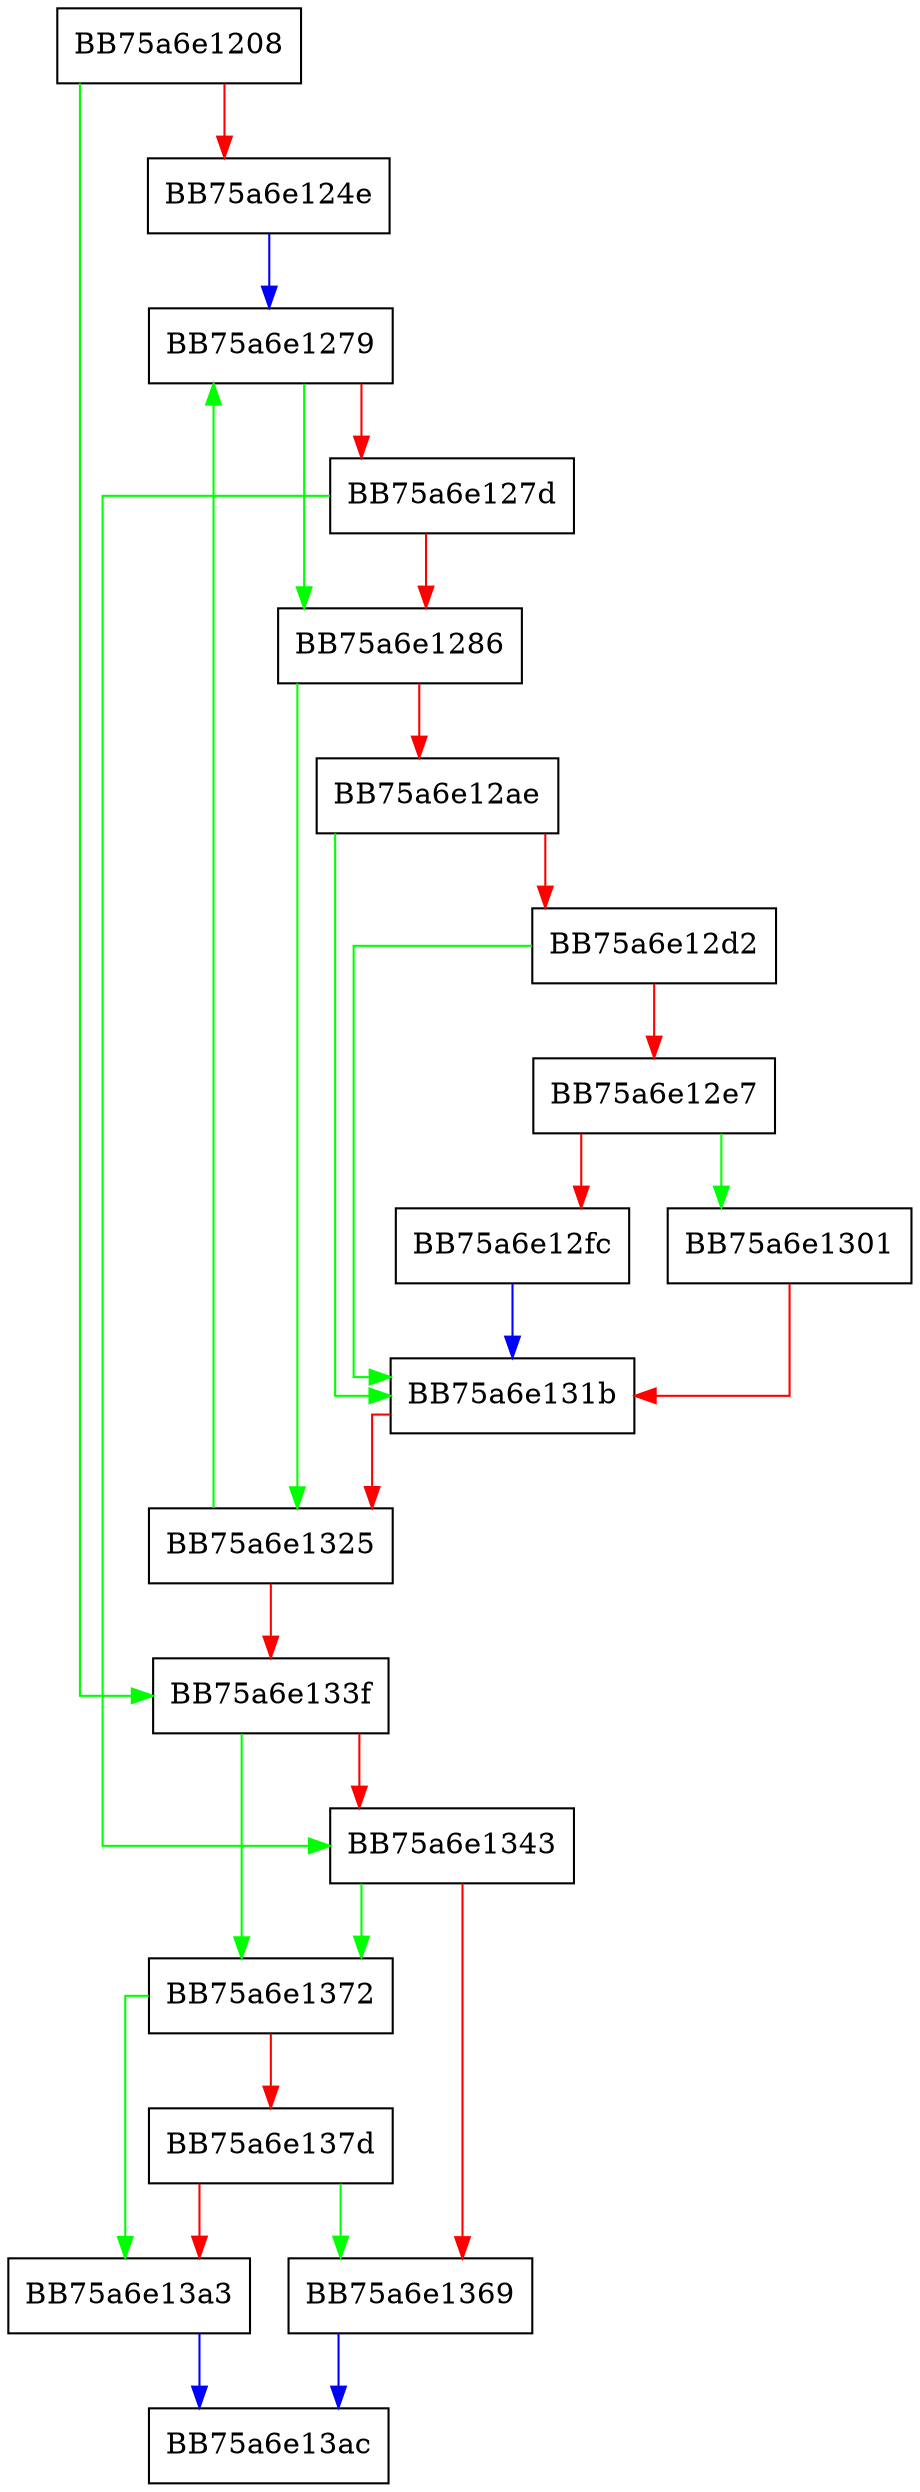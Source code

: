 digraph AddPassiveModeAndSxSPassiveMode {
  node [shape="box"];
  graph [splines=ortho];
  BB75a6e1208 -> BB75a6e133f [color="green"];
  BB75a6e1208 -> BB75a6e124e [color="red"];
  BB75a6e124e -> BB75a6e1279 [color="blue"];
  BB75a6e1279 -> BB75a6e1286 [color="green"];
  BB75a6e1279 -> BB75a6e127d [color="red"];
  BB75a6e127d -> BB75a6e1343 [color="green"];
  BB75a6e127d -> BB75a6e1286 [color="red"];
  BB75a6e1286 -> BB75a6e1325 [color="green"];
  BB75a6e1286 -> BB75a6e12ae [color="red"];
  BB75a6e12ae -> BB75a6e131b [color="green"];
  BB75a6e12ae -> BB75a6e12d2 [color="red"];
  BB75a6e12d2 -> BB75a6e131b [color="green"];
  BB75a6e12d2 -> BB75a6e12e7 [color="red"];
  BB75a6e12e7 -> BB75a6e1301 [color="green"];
  BB75a6e12e7 -> BB75a6e12fc [color="red"];
  BB75a6e12fc -> BB75a6e131b [color="blue"];
  BB75a6e1301 -> BB75a6e131b [color="red"];
  BB75a6e131b -> BB75a6e1325 [color="red"];
  BB75a6e1325 -> BB75a6e1279 [color="green"];
  BB75a6e1325 -> BB75a6e133f [color="red"];
  BB75a6e133f -> BB75a6e1372 [color="green"];
  BB75a6e133f -> BB75a6e1343 [color="red"];
  BB75a6e1343 -> BB75a6e1372 [color="green"];
  BB75a6e1343 -> BB75a6e1369 [color="red"];
  BB75a6e1369 -> BB75a6e13ac [color="blue"];
  BB75a6e1372 -> BB75a6e13a3 [color="green"];
  BB75a6e1372 -> BB75a6e137d [color="red"];
  BB75a6e137d -> BB75a6e1369 [color="green"];
  BB75a6e137d -> BB75a6e13a3 [color="red"];
  BB75a6e13a3 -> BB75a6e13ac [color="blue"];
}